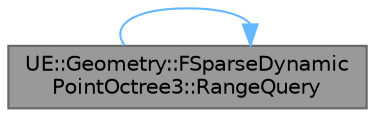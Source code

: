 digraph "UE::Geometry::FSparseDynamicPointOctree3::RangeQuery"
{
 // INTERACTIVE_SVG=YES
 // LATEX_PDF_SIZE
  bgcolor="transparent";
  edge [fontname=Helvetica,fontsize=10,labelfontname=Helvetica,labelfontsize=10];
  node [fontname=Helvetica,fontsize=10,shape=box,height=0.2,width=0.4];
  rankdir="RL";
  Node1 [id="Node000001",label="UE::Geometry::FSparseDynamic\lPointOctree3::RangeQuery",height=0.2,width=0.4,color="gray40", fillcolor="grey60", style="filled", fontcolor="black",tooltip="Collect PointIDs from all the cells with bounding boxes that intersect Bounds, where PredicateFunc pa..."];
  Node1 -> Node1 [id="edge1_Node000001_Node000001",dir="back",color="steelblue1",style="solid",tooltip=" "];
}
